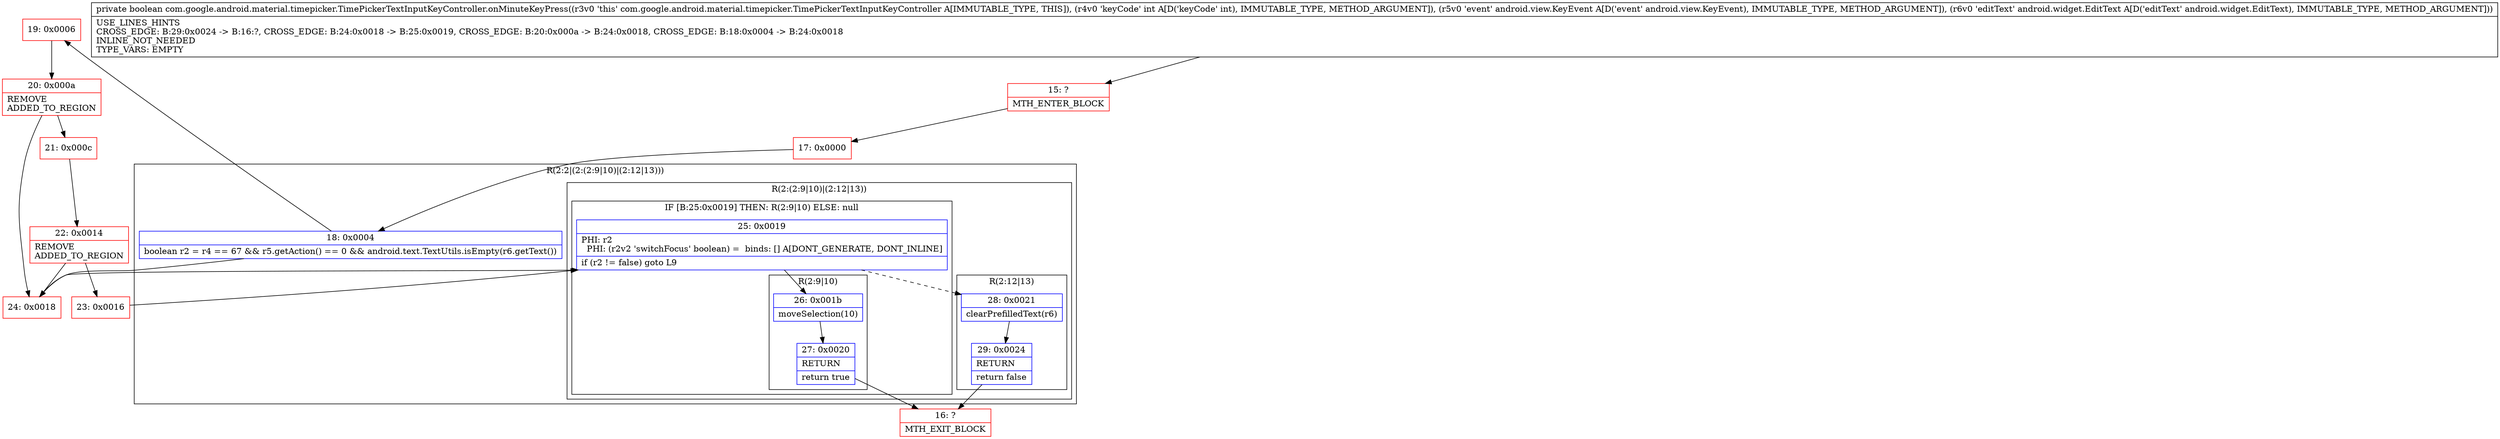 digraph "CFG forcom.google.android.material.timepicker.TimePickerTextInputKeyController.onMinuteKeyPress(ILandroid\/view\/KeyEvent;Landroid\/widget\/EditText;)Z" {
subgraph cluster_Region_672827302 {
label = "R(2:2|(2:(2:9|10)|(2:12|13)))";
node [shape=record,color=blue];
Node_18 [shape=record,label="{18\:\ 0x0004|boolean r2 = r4 == 67 && r5.getAction() == 0 && android.text.TextUtils.isEmpty(r6.getText())\l}"];
subgraph cluster_Region_1251641733 {
label = "R(2:(2:9|10)|(2:12|13))";
node [shape=record,color=blue];
subgraph cluster_IfRegion_176283382 {
label = "IF [B:25:0x0019] THEN: R(2:9|10) ELSE: null";
node [shape=record,color=blue];
Node_25 [shape=record,label="{25\:\ 0x0019|PHI: r2 \l  PHI: (r2v2 'switchFocus' boolean) =  binds: [] A[DONT_GENERATE, DONT_INLINE]\l|if (r2 != false) goto L9\l}"];
subgraph cluster_Region_150496082 {
label = "R(2:9|10)";
node [shape=record,color=blue];
Node_26 [shape=record,label="{26\:\ 0x001b|moveSelection(10)\l}"];
Node_27 [shape=record,label="{27\:\ 0x0020|RETURN\l|return true\l}"];
}
}
subgraph cluster_Region_683048548 {
label = "R(2:12|13)";
node [shape=record,color=blue];
Node_28 [shape=record,label="{28\:\ 0x0021|clearPrefilledText(r6)\l}"];
Node_29 [shape=record,label="{29\:\ 0x0024|RETURN\l|return false\l}"];
}
}
}
Node_15 [shape=record,color=red,label="{15\:\ ?|MTH_ENTER_BLOCK\l}"];
Node_17 [shape=record,color=red,label="{17\:\ 0x0000}"];
Node_19 [shape=record,color=red,label="{19\:\ 0x0006}"];
Node_20 [shape=record,color=red,label="{20\:\ 0x000a|REMOVE\lADDED_TO_REGION\l}"];
Node_21 [shape=record,color=red,label="{21\:\ 0x000c}"];
Node_22 [shape=record,color=red,label="{22\:\ 0x0014|REMOVE\lADDED_TO_REGION\l}"];
Node_23 [shape=record,color=red,label="{23\:\ 0x0016}"];
Node_16 [shape=record,color=red,label="{16\:\ ?|MTH_EXIT_BLOCK\l}"];
Node_24 [shape=record,color=red,label="{24\:\ 0x0018}"];
MethodNode[shape=record,label="{private boolean com.google.android.material.timepicker.TimePickerTextInputKeyController.onMinuteKeyPress((r3v0 'this' com.google.android.material.timepicker.TimePickerTextInputKeyController A[IMMUTABLE_TYPE, THIS]), (r4v0 'keyCode' int A[D('keyCode' int), IMMUTABLE_TYPE, METHOD_ARGUMENT]), (r5v0 'event' android.view.KeyEvent A[D('event' android.view.KeyEvent), IMMUTABLE_TYPE, METHOD_ARGUMENT]), (r6v0 'editText' android.widget.EditText A[D('editText' android.widget.EditText), IMMUTABLE_TYPE, METHOD_ARGUMENT]))  | USE_LINES_HINTS\lCROSS_EDGE: B:29:0x0024 \-\> B:16:?, CROSS_EDGE: B:24:0x0018 \-\> B:25:0x0019, CROSS_EDGE: B:20:0x000a \-\> B:24:0x0018, CROSS_EDGE: B:18:0x0004 \-\> B:24:0x0018\lINLINE_NOT_NEEDED\lTYPE_VARS: EMPTY\l}"];
MethodNode -> Node_15;Node_18 -> Node_19;
Node_18 -> Node_24;
Node_25 -> Node_26;
Node_25 -> Node_28[style=dashed];
Node_26 -> Node_27;
Node_27 -> Node_16;
Node_28 -> Node_29;
Node_29 -> Node_16;
Node_15 -> Node_17;
Node_17 -> Node_18;
Node_19 -> Node_20;
Node_20 -> Node_21;
Node_20 -> Node_24;
Node_21 -> Node_22;
Node_22 -> Node_23;
Node_22 -> Node_24;
Node_23 -> Node_25;
Node_24 -> Node_25;
}

